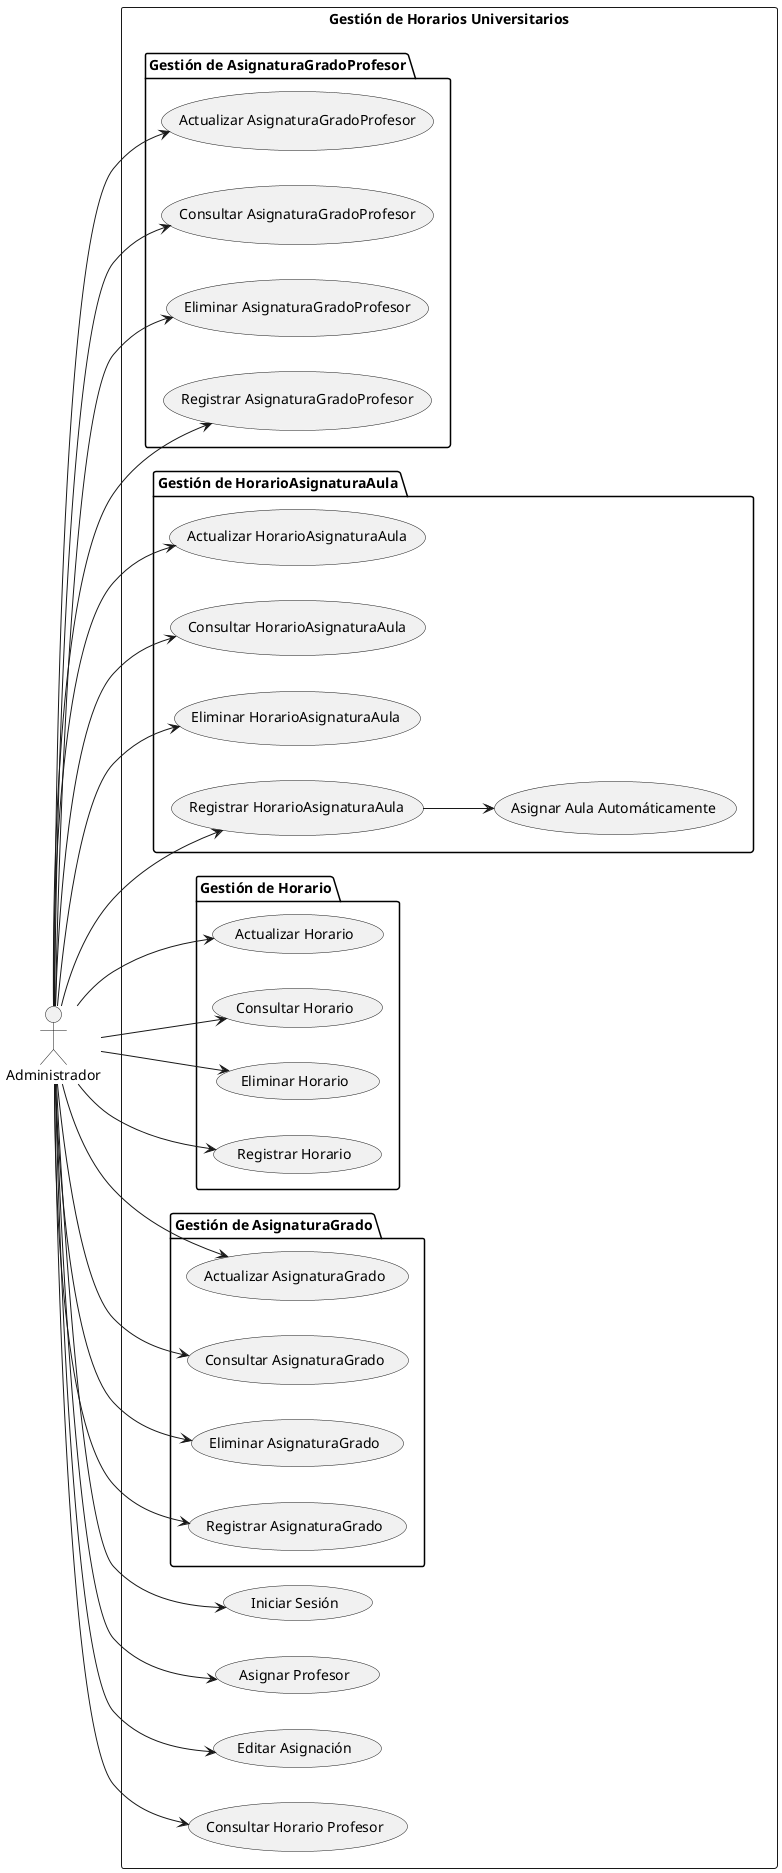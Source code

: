 @startuml
left to right direction

actor Administrador

rectangle "Gestión de Horarios Universitarios" {

    usecase "Iniciar Sesión" as UC1
    usecase "Asignar Profesor" as UC2
    usecase "Editar Asignación" as UC3
    usecase "Consultar Horario Profesor" as UC4
    package "Gestión de AsignaturaGradoProfesor" {
        usecase "Actualizar AsignaturaGradoProfesor" as UC5
        usecase "Consultar AsignaturaGradoProfesor" as UC6
        usecase "Eliminar AsignaturaGradoProfesor" as UC7
        usecase "Registrar AsignaturaGradoProfesor" as UC8
    }

    package "Gestión de HorarioAsignaturaAula" {
        usecase "Actualizar HorarioAsignaturaAula" as UC9
        usecase "Consultar HorarioAsignaturaAula" as UC10
        usecase "Eliminar HorarioAsignaturaAula" as UC11
        usecase "Registrar HorarioAsignaturaAula" as UC12
        usecase "Asignar Aula Automáticamente" as UC21
    }

    package "Gestión de Horario" {
        usecase "Actualizar Horario" as UC13
        usecase "Consultar Horario" as UC14
        usecase "Eliminar Horario" as UC15
        usecase "Registrar Horario" as UC16
    }

    package "Gestión de AsignaturaGrado" {
        usecase "Actualizar AsignaturaGrado" as UC17
        usecase "Consultar AsignaturaGrado" as UC18
        usecase "Eliminar AsignaturaGrado" as UC19
        usecase "Registrar AsignaturaGrado" as UC20
    }

}



Administrador --> UC1
Administrador --> UC2
Administrador --> UC3
Administrador --> UC4
Administrador --> UC5
Administrador --> UC6
Administrador --> UC7
Administrador --> UC8
Administrador --> UC9
Administrador --> UC10
Administrador --> UC11
Administrador --> UC12
Administrador --> UC13
Administrador --> UC14
Administrador --> UC15
Administrador --> UC16
Administrador --> UC17
Administrador --> UC18
Administrador --> UC19
Administrador --> UC20
UC12 --> UC21

@enduml